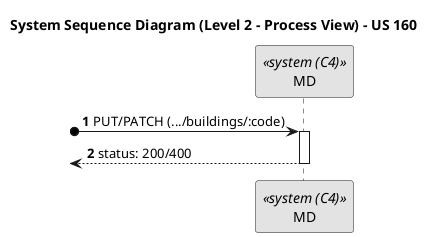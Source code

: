@startuml
skinparam monochrome true
skinparam packageStyle rectangle
skinparam shadowing false

title System Sequence Diagram (Level 2 - Process View) - US 160
autonumber

participant "MD" as MD <<system (C4)>>

?o-> MD : PUT/PATCH (.../buildings/:code)
activate MD

<-- MD : status: 200/400
deactivate MD

@enduml